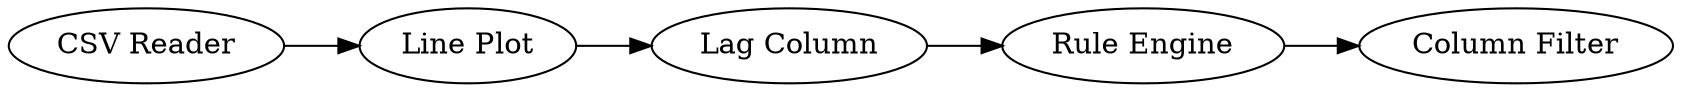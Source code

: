 digraph {
	13 -> 15
	9 -> 13
	16 -> 9
	15 -> 18
	16 [label="CSV Reader"]
	13 [label="Lag Column"]
	9 [label="Line Plot"]
	18 [label="Column Filter"]
	15 [label="Rule Engine"]
	rankdir=LR
}
